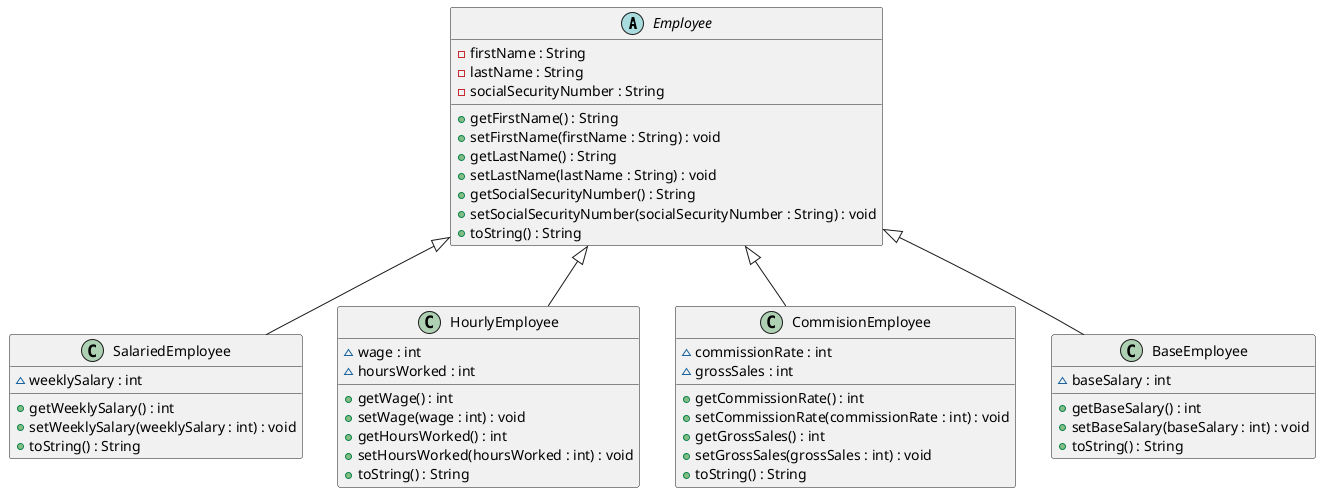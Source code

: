 @startuml

abstract class Employee {
  -firstName : String
  -lastName : String
  -socialSecurityNumber : String
  +getFirstName() : String
  +setFirstName(firstName : String) : void
  +getLastName() : String
  +setLastName(lastName : String) : void
  +getSocialSecurityNumber() : String
  +setSocialSecurityNumber(socialSecurityNumber : String) : void
  +toString() : String
}

class SalariedEmployee {
  ~weeklySalary : int
  +getWeeklySalary() : int
  +setWeeklySalary(weeklySalary : int) : void
  +toString() : String
}

class HourlyEmployee {
  ~wage : int
  ~hoursWorked : int
  +getWage() : int
  +setWage(wage : int) : void
  +getHoursWorked() : int
  +setHoursWorked(hoursWorked : int) : void
  +toString() : String
}

class CommisionEmployee {
  ~commissionRate : int
  ~grossSales : int
  +getCommissionRate() : int
  +setCommissionRate(commissionRate : int) : void
  +getGrossSales() : int
  +setGrossSales(grossSales : int) : void
  +toString() : String
}

class BaseEmployee {
  ~baseSalary : int
  +getBaseSalary() : int
  +setBaseSalary(baseSalary : int) : void
  +toString() : String
}

Employee <|-- SalariedEmployee
Employee <|-- HourlyEmployee
Employee <|-- CommisionEmployee
Employee <|-- BaseEmployee

@enduml